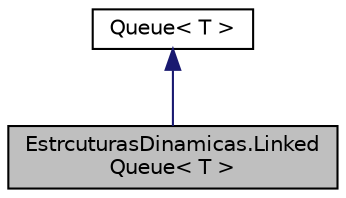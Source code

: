 digraph "EstrcuturasDinamicas.LinkedQueue&lt; T &gt;"
{
  edge [fontname="Helvetica",fontsize="10",labelfontname="Helvetica",labelfontsize="10"];
  node [fontname="Helvetica",fontsize="10",shape=record];
  Node0 [label="EstrcuturasDinamicas.Linked\lQueue\< T \>",height=0.2,width=0.4,color="black", fillcolor="grey75", style="filled", fontcolor="black"];
  Node1 -> Node0 [dir="back",color="midnightblue",fontsize="10",style="solid",fontname="Helvetica"];
  Node1 [label="Queue\< T \>",height=0.2,width=0.4,color="black", fillcolor="white", style="filled",URL="$class_estrcuturas_dinamicas_1_1_queue.html"];
}
